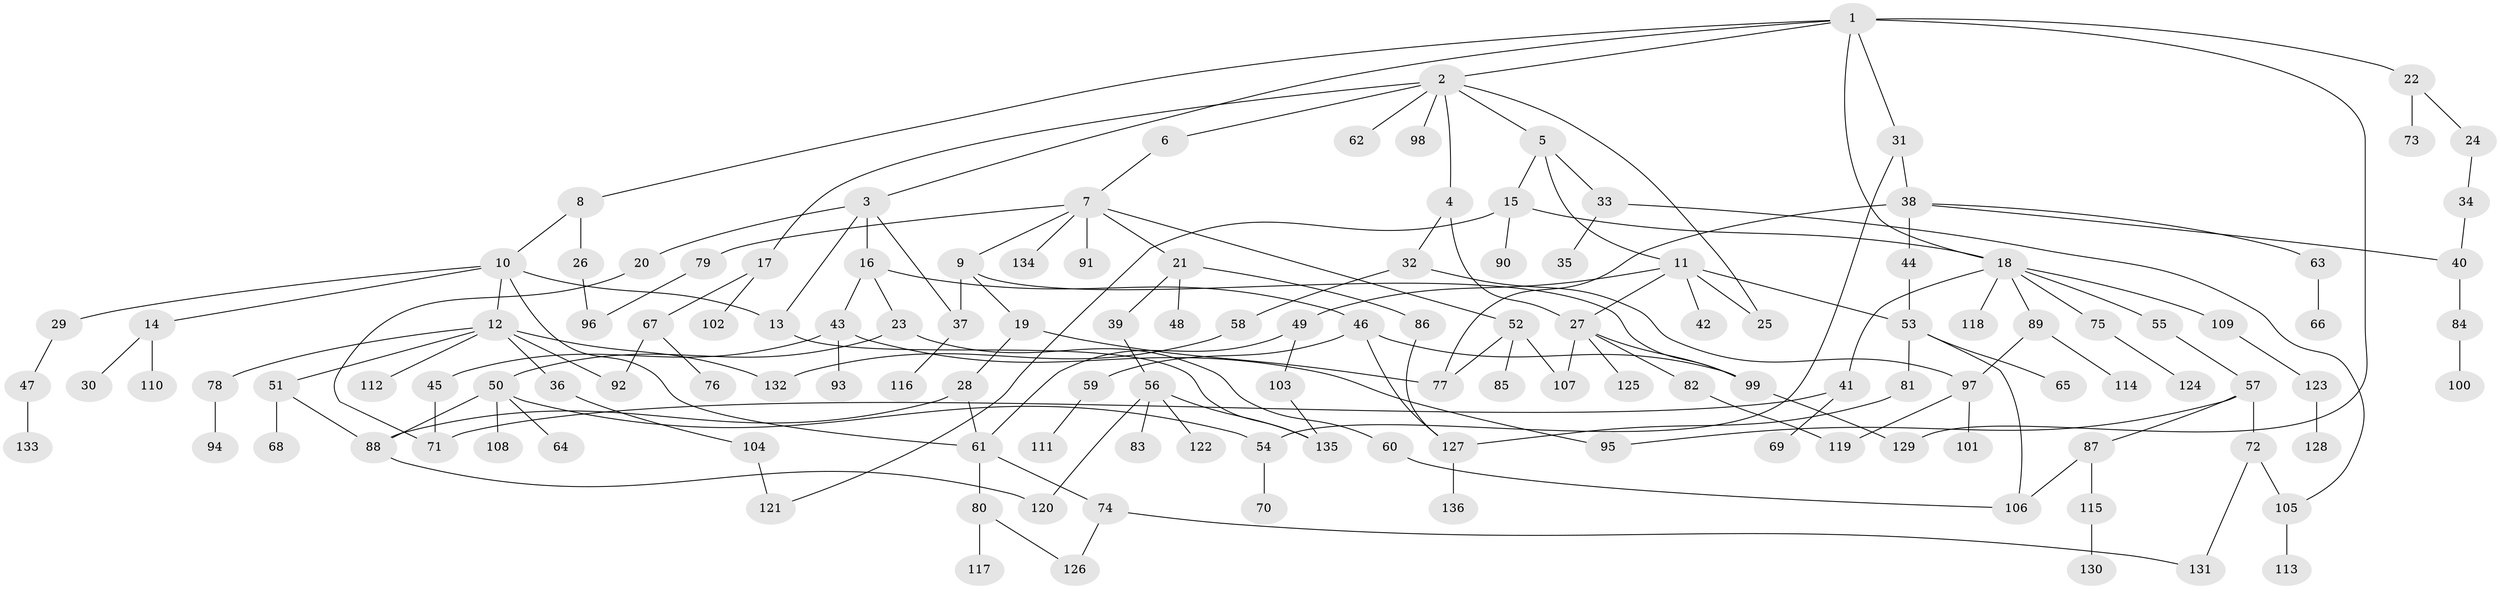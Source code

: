 // Generated by graph-tools (version 1.1) at 2025/25/03/09/25 03:25:31]
// undirected, 136 vertices, 172 edges
graph export_dot {
graph [start="1"]
  node [color=gray90,style=filled];
  1;
  2;
  3;
  4;
  5;
  6;
  7;
  8;
  9;
  10;
  11;
  12;
  13;
  14;
  15;
  16;
  17;
  18;
  19;
  20;
  21;
  22;
  23;
  24;
  25;
  26;
  27;
  28;
  29;
  30;
  31;
  32;
  33;
  34;
  35;
  36;
  37;
  38;
  39;
  40;
  41;
  42;
  43;
  44;
  45;
  46;
  47;
  48;
  49;
  50;
  51;
  52;
  53;
  54;
  55;
  56;
  57;
  58;
  59;
  60;
  61;
  62;
  63;
  64;
  65;
  66;
  67;
  68;
  69;
  70;
  71;
  72;
  73;
  74;
  75;
  76;
  77;
  78;
  79;
  80;
  81;
  82;
  83;
  84;
  85;
  86;
  87;
  88;
  89;
  90;
  91;
  92;
  93;
  94;
  95;
  96;
  97;
  98;
  99;
  100;
  101;
  102;
  103;
  104;
  105;
  106;
  107;
  108;
  109;
  110;
  111;
  112;
  113;
  114;
  115;
  116;
  117;
  118;
  119;
  120;
  121;
  122;
  123;
  124;
  125;
  126;
  127;
  128;
  129;
  130;
  131;
  132;
  133;
  134;
  135;
  136;
  1 -- 2;
  1 -- 3;
  1 -- 8;
  1 -- 18;
  1 -- 22;
  1 -- 31;
  1 -- 129;
  2 -- 4;
  2 -- 5;
  2 -- 6;
  2 -- 17;
  2 -- 62;
  2 -- 98;
  2 -- 25;
  3 -- 13;
  3 -- 16;
  3 -- 20;
  3 -- 37;
  4 -- 32;
  4 -- 27;
  5 -- 11;
  5 -- 15;
  5 -- 33;
  6 -- 7;
  7 -- 9;
  7 -- 21;
  7 -- 52;
  7 -- 79;
  7 -- 91;
  7 -- 134;
  8 -- 10;
  8 -- 26;
  9 -- 19;
  9 -- 99;
  9 -- 37;
  10 -- 12;
  10 -- 14;
  10 -- 29;
  10 -- 13;
  10 -- 61;
  11 -- 25;
  11 -- 27;
  11 -- 42;
  11 -- 49;
  11 -- 53;
  12 -- 36;
  12 -- 51;
  12 -- 78;
  12 -- 112;
  12 -- 92;
  12 -- 132;
  13 -- 135;
  14 -- 30;
  14 -- 110;
  15 -- 90;
  15 -- 121;
  15 -- 18;
  16 -- 23;
  16 -- 43;
  16 -- 46;
  17 -- 67;
  17 -- 102;
  18 -- 41;
  18 -- 55;
  18 -- 75;
  18 -- 89;
  18 -- 109;
  18 -- 118;
  19 -- 28;
  19 -- 77;
  20 -- 71;
  21 -- 39;
  21 -- 48;
  21 -- 86;
  22 -- 24;
  22 -- 73;
  23 -- 50;
  23 -- 60;
  24 -- 34;
  26 -- 96;
  27 -- 82;
  27 -- 125;
  27 -- 99;
  27 -- 107;
  28 -- 88;
  28 -- 61;
  29 -- 47;
  31 -- 38;
  31 -- 54;
  32 -- 58;
  32 -- 97;
  33 -- 35;
  33 -- 105;
  34 -- 40;
  36 -- 104;
  37 -- 116;
  38 -- 40;
  38 -- 44;
  38 -- 63;
  38 -- 77;
  39 -- 56;
  40 -- 84;
  41 -- 69;
  41 -- 71;
  43 -- 45;
  43 -- 93;
  43 -- 95;
  44 -- 53;
  45 -- 71;
  46 -- 59;
  46 -- 127;
  46 -- 99;
  47 -- 133;
  49 -- 61;
  49 -- 103;
  50 -- 64;
  50 -- 108;
  50 -- 88;
  50 -- 54;
  51 -- 68;
  51 -- 88;
  52 -- 77;
  52 -- 85;
  52 -- 107;
  53 -- 65;
  53 -- 81;
  53 -- 106;
  54 -- 70;
  55 -- 57;
  56 -- 83;
  56 -- 122;
  56 -- 135;
  56 -- 120;
  57 -- 72;
  57 -- 87;
  57 -- 95;
  58 -- 132;
  59 -- 111;
  60 -- 106;
  61 -- 74;
  61 -- 80;
  63 -- 66;
  67 -- 76;
  67 -- 92;
  72 -- 131;
  72 -- 105;
  74 -- 126;
  74 -- 131;
  75 -- 124;
  78 -- 94;
  79 -- 96;
  80 -- 117;
  80 -- 126;
  81 -- 127;
  82 -- 119;
  84 -- 100;
  86 -- 127;
  87 -- 115;
  87 -- 106;
  88 -- 120;
  89 -- 114;
  89 -- 97;
  97 -- 101;
  97 -- 119;
  99 -- 129;
  103 -- 135;
  104 -- 121;
  105 -- 113;
  109 -- 123;
  115 -- 130;
  123 -- 128;
  127 -- 136;
}

